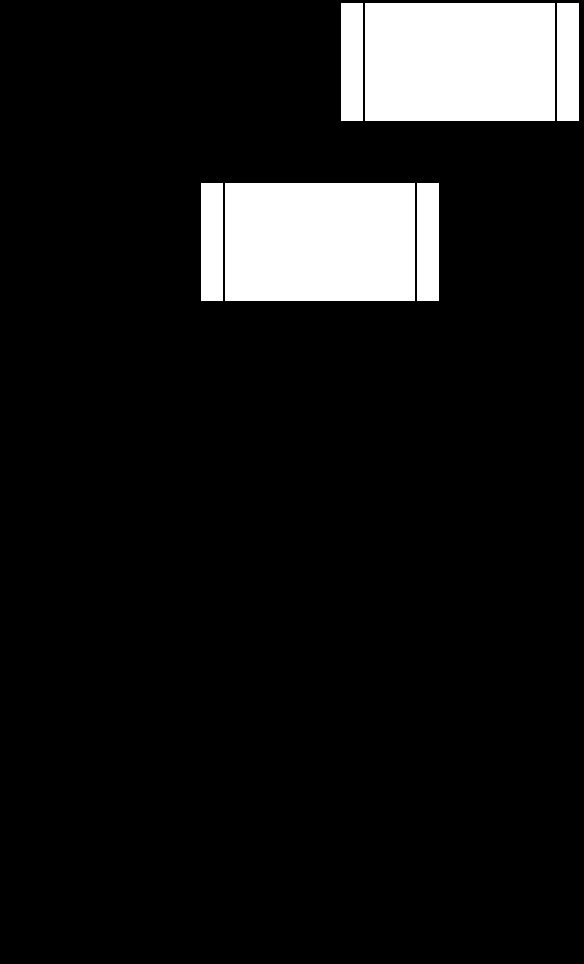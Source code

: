 <mxfile>
    <diagram id="EkswJj5LeBJV8DPey-6E" name="Page-1">
        <mxGraphModel dx="2135" dy="2315" grid="1" gridSize="10" guides="1" tooltips="1" connect="1" arrows="1" fold="1" page="1" pageScale="1" pageWidth="850" pageHeight="1100" background="#000000" math="0" shadow="0">
            <root>
                <mxCell id="0"/>
                <mxCell id="1" parent="0"/>
                <mxCell id="4" style="edgeStyle=none;curved=1;rounded=0;orthogonalLoop=1;jettySize=auto;html=1;endArrow=open;startSize=14;endSize=14;sourcePerimeterSpacing=8;targetPerimeterSpacing=8;entryX=0.5;entryY=0;entryDx=0;entryDy=0;" edge="1" parent="1">
                    <mxGeometry relative="1" as="geometry">
                        <mxPoint x="200" y="-570" as="targetPoint"/>
                        <mxPoint x="277.0" y="-639.548" as="sourcePoint"/>
                    </mxGeometry>
                </mxCell>
                <mxCell id="5" value="" style="shape=process;whiteSpace=wrap;html=1;backgroundOutline=1;" vertex="1" parent="1">
                    <mxGeometry x="370" y="-1050" width="120" height="60" as="geometry"/>
                </mxCell>
                <mxCell id="6" value="" style="shape=process;whiteSpace=wrap;html=1;backgroundOutline=1;" vertex="1" parent="1">
                    <mxGeometry x="300" y="-960" width="120" height="60" as="geometry"/>
                </mxCell>
            </root>
        </mxGraphModel>
    </diagram>
</mxfile>